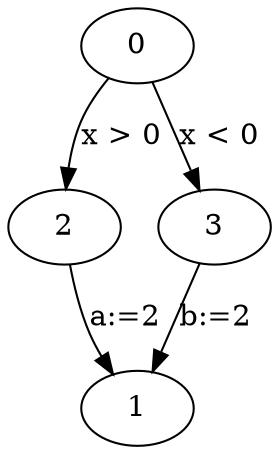 digraph G {
0 -> 2 [label = "x > 0"];
2 -> 1 [label = "a:=2"];
0 -> 3 [label = "x < 0"];
3 -> 1 [label = "b:=2"];
}